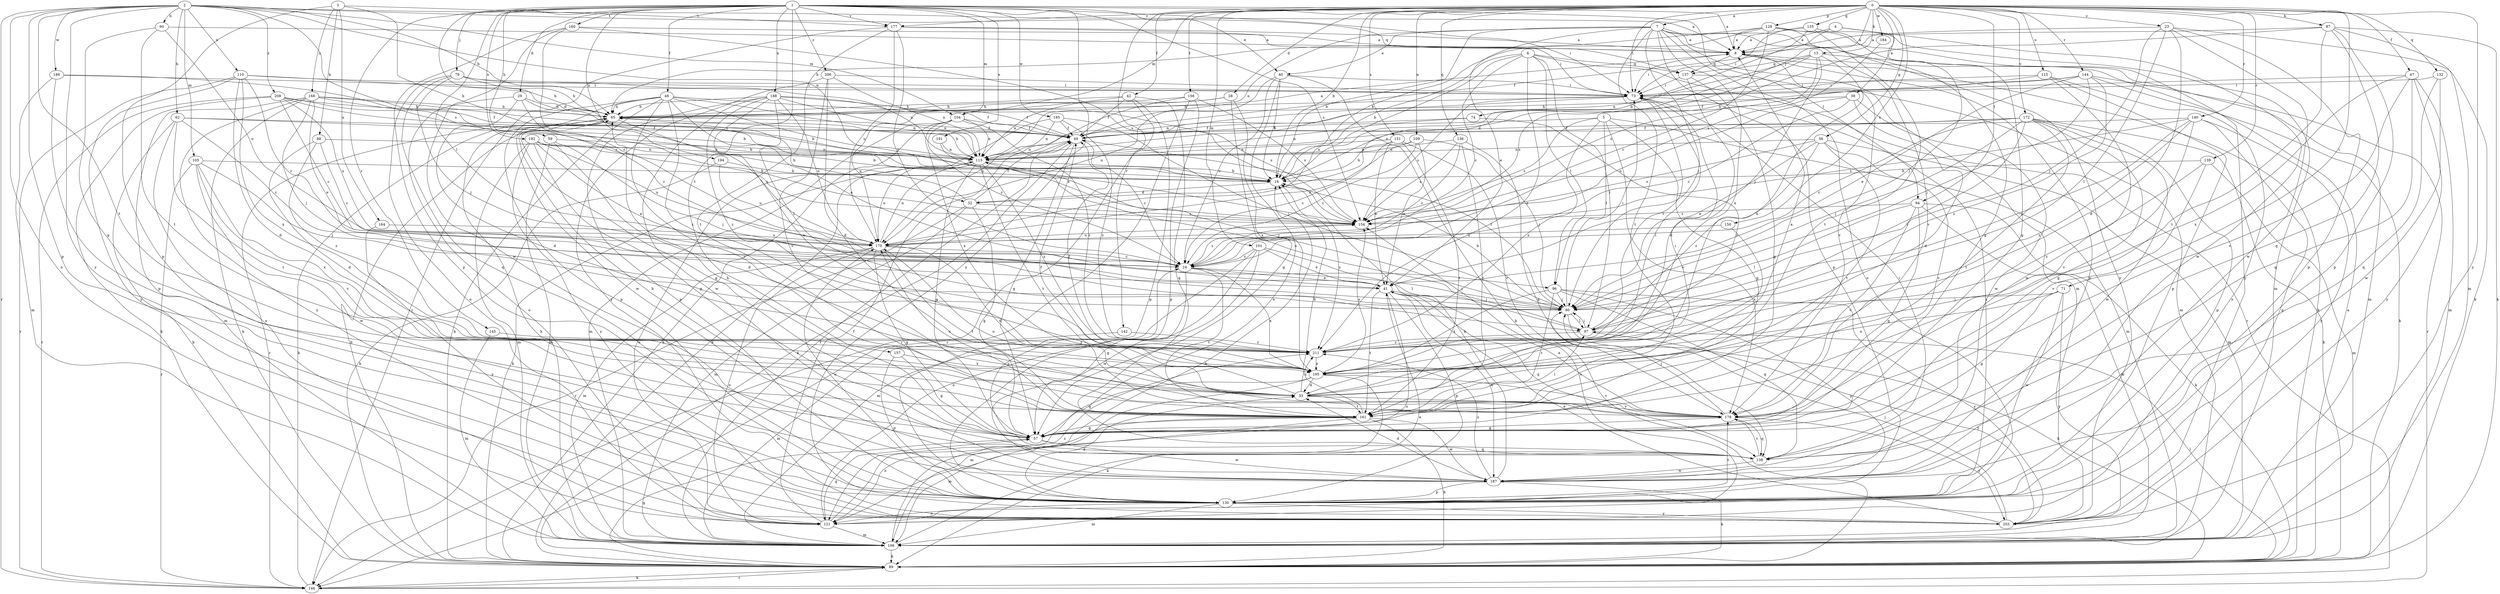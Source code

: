 strict digraph  {
0;
1;
2;
3;
4;
5;
6;
7;
8;
13;
16;
23;
24;
28;
29;
32;
33;
38;
40;
41;
42;
47;
48;
49;
56;
57;
59;
60;
62;
65;
71;
73;
74;
79;
80;
87;
88;
89;
94;
96;
97;
101;
104;
105;
106;
109;
110;
113;
115;
121;
128;
130;
132;
135;
136;
137;
138;
139;
140;
142;
144;
145;
146;
150;
151;
154;
156;
157;
160;
161;
164;
168;
170;
172;
177;
178;
184;
185;
186;
187;
188;
191;
192;
194;
195;
203;
206;
208;
211;
0 -> 7  [label=a];
0 -> 13  [label=b];
0 -> 16  [label=b];
0 -> 23  [label=c];
0 -> 28  [label=d];
0 -> 38  [label=e];
0 -> 42  [label=f];
0 -> 47  [label=f];
0 -> 56  [label=g];
0 -> 71  [label=i];
0 -> 73  [label=i];
0 -> 74  [label=j];
0 -> 87  [label=k];
0 -> 94  [label=l];
0 -> 101  [label=m];
0 -> 104  [label=m];
0 -> 109  [label=n];
0 -> 115  [label=o];
0 -> 128  [label=p];
0 -> 132  [label=q];
0 -> 135  [label=q];
0 -> 136  [label=q];
0 -> 139  [label=r];
0 -> 140  [label=r];
0 -> 142  [label=r];
0 -> 144  [label=r];
0 -> 150  [label=s];
0 -> 151  [label=s];
0 -> 156  [label=t];
0 -> 172  [label=v];
0 -> 177  [label=v];
0 -> 184  [label=w];
0 -> 203  [label=y];
1 -> 8  [label=a];
1 -> 29  [label=d];
1 -> 32  [label=d];
1 -> 40  [label=e];
1 -> 48  [label=f];
1 -> 59  [label=h];
1 -> 73  [label=i];
1 -> 79  [label=j];
1 -> 94  [label=l];
1 -> 96  [label=l];
1 -> 104  [label=m];
1 -> 145  [label=r];
1 -> 154  [label=s];
1 -> 157  [label=t];
1 -> 160  [label=t];
1 -> 177  [label=v];
1 -> 185  [label=w];
1 -> 188  [label=x];
1 -> 191  [label=x];
1 -> 192  [label=x];
1 -> 194  [label=x];
1 -> 203  [label=y];
1 -> 206  [label=z];
2 -> 8  [label=a];
2 -> 60  [label=h];
2 -> 62  [label=h];
2 -> 65  [label=h];
2 -> 104  [label=m];
2 -> 105  [label=m];
2 -> 110  [label=n];
2 -> 113  [label=n];
2 -> 121  [label=o];
2 -> 130  [label=p];
2 -> 137  [label=q];
2 -> 146  [label=r];
2 -> 154  [label=s];
2 -> 161  [label=t];
2 -> 186  [label=w];
2 -> 203  [label=y];
2 -> 208  [label=z];
3 -> 16  [label=b];
3 -> 88  [label=k];
3 -> 130  [label=p];
3 -> 164  [label=u];
3 -> 168  [label=u];
3 -> 177  [label=v];
4 -> 8  [label=a];
4 -> 49  [label=f];
4 -> 80  [label=j];
4 -> 187  [label=w];
5 -> 49  [label=f];
5 -> 57  [label=g];
5 -> 96  [label=l];
5 -> 106  [label=m];
5 -> 154  [label=s];
5 -> 178  [label=v];
5 -> 211  [label=z];
6 -> 16  [label=b];
6 -> 24  [label=c];
6 -> 96  [label=l];
6 -> 97  [label=l];
6 -> 137  [label=q];
6 -> 146  [label=r];
6 -> 170  [label=u];
6 -> 211  [label=z];
7 -> 8  [label=a];
7 -> 16  [label=b];
7 -> 40  [label=e];
7 -> 41  [label=e];
7 -> 80  [label=j];
7 -> 106  [label=m];
7 -> 113  [label=n];
7 -> 121  [label=o];
7 -> 130  [label=p];
7 -> 161  [label=t];
7 -> 178  [label=v];
7 -> 195  [label=x];
7 -> 203  [label=y];
8 -> 73  [label=i];
8 -> 89  [label=k];
8 -> 130  [label=p];
8 -> 137  [label=q];
8 -> 178  [label=v];
13 -> 32  [label=d];
13 -> 80  [label=j];
13 -> 106  [label=m];
13 -> 113  [label=n];
13 -> 137  [label=q];
13 -> 154  [label=s];
13 -> 195  [label=x];
16 -> 32  [label=d];
16 -> 211  [label=z];
23 -> 8  [label=a];
23 -> 33  [label=d];
23 -> 80  [label=j];
23 -> 89  [label=k];
23 -> 97  [label=l];
23 -> 130  [label=p];
23 -> 187  [label=w];
24 -> 41  [label=e];
24 -> 57  [label=g];
24 -> 80  [label=j];
24 -> 154  [label=s];
24 -> 161  [label=t];
24 -> 195  [label=x];
28 -> 57  [label=g];
28 -> 65  [label=h];
28 -> 113  [label=n];
28 -> 195  [label=x];
29 -> 16  [label=b];
29 -> 24  [label=c];
29 -> 33  [label=d];
29 -> 65  [label=h];
29 -> 121  [label=o];
32 -> 49  [label=f];
32 -> 57  [label=g];
32 -> 65  [label=h];
32 -> 106  [label=m];
32 -> 146  [label=r];
32 -> 154  [label=s];
33 -> 8  [label=a];
33 -> 49  [label=f];
33 -> 73  [label=i];
33 -> 161  [label=t];
33 -> 178  [label=v];
33 -> 211  [label=z];
38 -> 24  [label=c];
38 -> 33  [label=d];
38 -> 65  [label=h];
38 -> 170  [label=u];
38 -> 187  [label=w];
40 -> 16  [label=b];
40 -> 24  [label=c];
40 -> 73  [label=i];
40 -> 89  [label=k];
40 -> 121  [label=o];
40 -> 170  [label=u];
41 -> 80  [label=j];
41 -> 121  [label=o];
41 -> 130  [label=p];
41 -> 138  [label=q];
41 -> 161  [label=t];
41 -> 187  [label=w];
42 -> 49  [label=f];
42 -> 65  [label=h];
42 -> 130  [label=p];
42 -> 138  [label=q];
42 -> 146  [label=r];
42 -> 170  [label=u];
47 -> 73  [label=i];
47 -> 106  [label=m];
47 -> 138  [label=q];
47 -> 178  [label=v];
47 -> 195  [label=x];
47 -> 203  [label=y];
48 -> 41  [label=e];
48 -> 49  [label=f];
48 -> 65  [label=h];
48 -> 89  [label=k];
48 -> 113  [label=n];
48 -> 130  [label=p];
48 -> 154  [label=s];
48 -> 178  [label=v];
48 -> 187  [label=w];
48 -> 211  [label=z];
49 -> 8  [label=a];
49 -> 24  [label=c];
49 -> 57  [label=g];
49 -> 89  [label=k];
49 -> 113  [label=n];
56 -> 41  [label=e];
56 -> 106  [label=m];
56 -> 113  [label=n];
56 -> 154  [label=s];
56 -> 161  [label=t];
56 -> 178  [label=v];
56 -> 211  [label=z];
57 -> 65  [label=h];
57 -> 138  [label=q];
57 -> 187  [label=w];
59 -> 33  [label=d];
59 -> 80  [label=j];
59 -> 106  [label=m];
59 -> 113  [label=n];
60 -> 8  [label=a];
60 -> 57  [label=g];
60 -> 161  [label=t];
60 -> 170  [label=u];
62 -> 16  [label=b];
62 -> 24  [label=c];
62 -> 49  [label=f];
62 -> 89  [label=k];
62 -> 121  [label=o];
62 -> 161  [label=t];
65 -> 49  [label=f];
65 -> 57  [label=g];
65 -> 146  [label=r];
65 -> 170  [label=u];
71 -> 57  [label=g];
71 -> 80  [label=j];
71 -> 187  [label=w];
71 -> 195  [label=x];
71 -> 203  [label=y];
73 -> 65  [label=h];
73 -> 113  [label=n];
73 -> 154  [label=s];
74 -> 49  [label=f];
74 -> 113  [label=n];
74 -> 211  [label=z];
79 -> 65  [label=h];
79 -> 73  [label=i];
79 -> 80  [label=j];
79 -> 113  [label=n];
79 -> 121  [label=o];
79 -> 138  [label=q];
80 -> 16  [label=b];
80 -> 49  [label=f];
80 -> 73  [label=i];
80 -> 89  [label=k];
80 -> 97  [label=l];
87 -> 8  [label=a];
87 -> 16  [label=b];
87 -> 89  [label=k];
87 -> 106  [label=m];
87 -> 130  [label=p];
87 -> 138  [label=q];
87 -> 161  [label=t];
88 -> 24  [label=c];
88 -> 33  [label=d];
88 -> 113  [label=n];
88 -> 211  [label=z];
89 -> 8  [label=a];
89 -> 57  [label=g];
89 -> 65  [label=h];
89 -> 97  [label=l];
89 -> 146  [label=r];
94 -> 57  [label=g];
94 -> 89  [label=k];
94 -> 97  [label=l];
94 -> 106  [label=m];
94 -> 154  [label=s];
94 -> 178  [label=v];
96 -> 80  [label=j];
96 -> 130  [label=p];
96 -> 138  [label=q];
96 -> 161  [label=t];
96 -> 195  [label=x];
96 -> 203  [label=y];
97 -> 73  [label=i];
97 -> 80  [label=j];
97 -> 113  [label=n];
97 -> 203  [label=y];
97 -> 211  [label=z];
101 -> 24  [label=c];
101 -> 41  [label=e];
101 -> 97  [label=l];
101 -> 106  [label=m];
101 -> 121  [label=o];
101 -> 187  [label=w];
104 -> 24  [label=c];
104 -> 49  [label=f];
104 -> 89  [label=k];
104 -> 106  [label=m];
104 -> 113  [label=n];
104 -> 195  [label=x];
104 -> 211  [label=z];
105 -> 16  [label=b];
105 -> 80  [label=j];
105 -> 146  [label=r];
105 -> 178  [label=v];
105 -> 187  [label=w];
105 -> 195  [label=x];
106 -> 16  [label=b];
106 -> 41  [label=e];
106 -> 49  [label=f];
106 -> 65  [label=h];
106 -> 89  [label=k];
109 -> 24  [label=c];
109 -> 41  [label=e];
109 -> 80  [label=j];
109 -> 113  [label=n];
109 -> 170  [label=u];
110 -> 24  [label=c];
110 -> 33  [label=d];
110 -> 65  [label=h];
110 -> 73  [label=i];
110 -> 146  [label=r];
110 -> 195  [label=x];
110 -> 203  [label=y];
113 -> 16  [label=b];
113 -> 57  [label=g];
113 -> 65  [label=h];
113 -> 80  [label=j];
113 -> 89  [label=k];
113 -> 121  [label=o];
113 -> 161  [label=t];
113 -> 170  [label=u];
113 -> 211  [label=z];
115 -> 73  [label=i];
115 -> 121  [label=o];
115 -> 130  [label=p];
115 -> 154  [label=s];
115 -> 187  [label=w];
121 -> 49  [label=f];
121 -> 57  [label=g];
121 -> 106  [label=m];
121 -> 154  [label=s];
121 -> 211  [label=z];
128 -> 8  [label=a];
128 -> 16  [label=b];
128 -> 24  [label=c];
128 -> 57  [label=g];
128 -> 65  [label=h];
128 -> 106  [label=m];
128 -> 203  [label=y];
130 -> 33  [label=d];
130 -> 73  [label=i];
130 -> 106  [label=m];
130 -> 121  [label=o];
130 -> 170  [label=u];
130 -> 178  [label=v];
130 -> 203  [label=y];
132 -> 73  [label=i];
132 -> 138  [label=q];
132 -> 187  [label=w];
135 -> 8  [label=a];
135 -> 16  [label=b];
135 -> 57  [label=g];
135 -> 73  [label=i];
135 -> 161  [label=t];
136 -> 24  [label=c];
136 -> 113  [label=n];
136 -> 138  [label=q];
136 -> 154  [label=s];
136 -> 161  [label=t];
137 -> 33  [label=d];
137 -> 57  [label=g];
137 -> 73  [label=i];
137 -> 106  [label=m];
138 -> 24  [label=c];
138 -> 65  [label=h];
138 -> 73  [label=i];
138 -> 178  [label=v];
138 -> 187  [label=w];
139 -> 16  [label=b];
139 -> 106  [label=m];
139 -> 178  [label=v];
139 -> 211  [label=z];
140 -> 49  [label=f];
140 -> 80  [label=j];
140 -> 130  [label=p];
140 -> 154  [label=s];
140 -> 178  [label=v];
140 -> 203  [label=y];
140 -> 211  [label=z];
142 -> 106  [label=m];
142 -> 211  [label=z];
144 -> 41  [label=e];
144 -> 49  [label=f];
144 -> 73  [label=i];
144 -> 80  [label=j];
144 -> 89  [label=k];
144 -> 146  [label=r];
144 -> 211  [label=z];
145 -> 106  [label=m];
145 -> 211  [label=z];
146 -> 65  [label=h];
146 -> 89  [label=k];
150 -> 170  [label=u];
150 -> 195  [label=x];
151 -> 16  [label=b];
151 -> 24  [label=c];
151 -> 41  [label=e];
151 -> 113  [label=n];
151 -> 161  [label=t];
151 -> 178  [label=v];
154 -> 170  [label=u];
156 -> 65  [label=h];
156 -> 130  [label=p];
156 -> 146  [label=r];
156 -> 154  [label=s];
156 -> 170  [label=u];
157 -> 57  [label=g];
157 -> 130  [label=p];
157 -> 195  [label=x];
160 -> 8  [label=a];
160 -> 24  [label=c];
160 -> 130  [label=p];
160 -> 154  [label=s];
160 -> 187  [label=w];
161 -> 16  [label=b];
161 -> 57  [label=g];
161 -> 89  [label=k];
161 -> 97  [label=l];
161 -> 106  [label=m];
161 -> 121  [label=o];
161 -> 170  [label=u];
161 -> 187  [label=w];
164 -> 170  [label=u];
164 -> 203  [label=y];
168 -> 16  [label=b];
168 -> 41  [label=e];
168 -> 49  [label=f];
168 -> 65  [label=h];
168 -> 80  [label=j];
168 -> 89  [label=k];
168 -> 106  [label=m];
168 -> 203  [label=y];
170 -> 24  [label=c];
170 -> 33  [label=d];
170 -> 57  [label=g];
170 -> 106  [label=m];
170 -> 113  [label=n];
170 -> 121  [label=o];
170 -> 161  [label=t];
172 -> 24  [label=c];
172 -> 49  [label=f];
172 -> 57  [label=g];
172 -> 80  [label=j];
172 -> 89  [label=k];
172 -> 97  [label=l];
172 -> 113  [label=n];
172 -> 130  [label=p];
172 -> 161  [label=t];
172 -> 187  [label=w];
177 -> 8  [label=a];
177 -> 24  [label=c];
177 -> 73  [label=i];
177 -> 146  [label=r];
177 -> 161  [label=t];
177 -> 170  [label=u];
178 -> 41  [label=e];
178 -> 57  [label=g];
178 -> 80  [label=j];
178 -> 138  [label=q];
178 -> 170  [label=u];
178 -> 203  [label=y];
184 -> 154  [label=s];
185 -> 49  [label=f];
185 -> 80  [label=j];
185 -> 89  [label=k];
185 -> 113  [label=n];
185 -> 211  [label=z];
186 -> 73  [label=i];
186 -> 106  [label=m];
186 -> 130  [label=p];
186 -> 154  [label=s];
187 -> 16  [label=b];
187 -> 33  [label=d];
187 -> 89  [label=k];
187 -> 130  [label=p];
187 -> 211  [label=z];
188 -> 49  [label=f];
188 -> 65  [label=h];
188 -> 97  [label=l];
188 -> 113  [label=n];
188 -> 130  [label=p];
188 -> 154  [label=s];
188 -> 170  [label=u];
188 -> 187  [label=w];
188 -> 195  [label=x];
188 -> 211  [label=z];
191 -> 113  [label=n];
191 -> 154  [label=s];
192 -> 16  [label=b];
192 -> 41  [label=e];
192 -> 57  [label=g];
192 -> 106  [label=m];
192 -> 113  [label=n];
192 -> 170  [label=u];
192 -> 203  [label=y];
194 -> 16  [label=b];
194 -> 89  [label=k];
194 -> 170  [label=u];
195 -> 33  [label=d];
195 -> 49  [label=f];
195 -> 57  [label=g];
195 -> 73  [label=i];
195 -> 89  [label=k];
195 -> 106  [label=m];
195 -> 154  [label=s];
195 -> 178  [label=v];
203 -> 41  [label=e];
203 -> 80  [label=j];
206 -> 33  [label=d];
206 -> 73  [label=i];
206 -> 113  [label=n];
206 -> 178  [label=v];
206 -> 203  [label=y];
208 -> 24  [label=c];
208 -> 49  [label=f];
208 -> 65  [label=h];
208 -> 89  [label=k];
208 -> 113  [label=n];
208 -> 146  [label=r];
208 -> 170  [label=u];
211 -> 195  [label=x];
}

